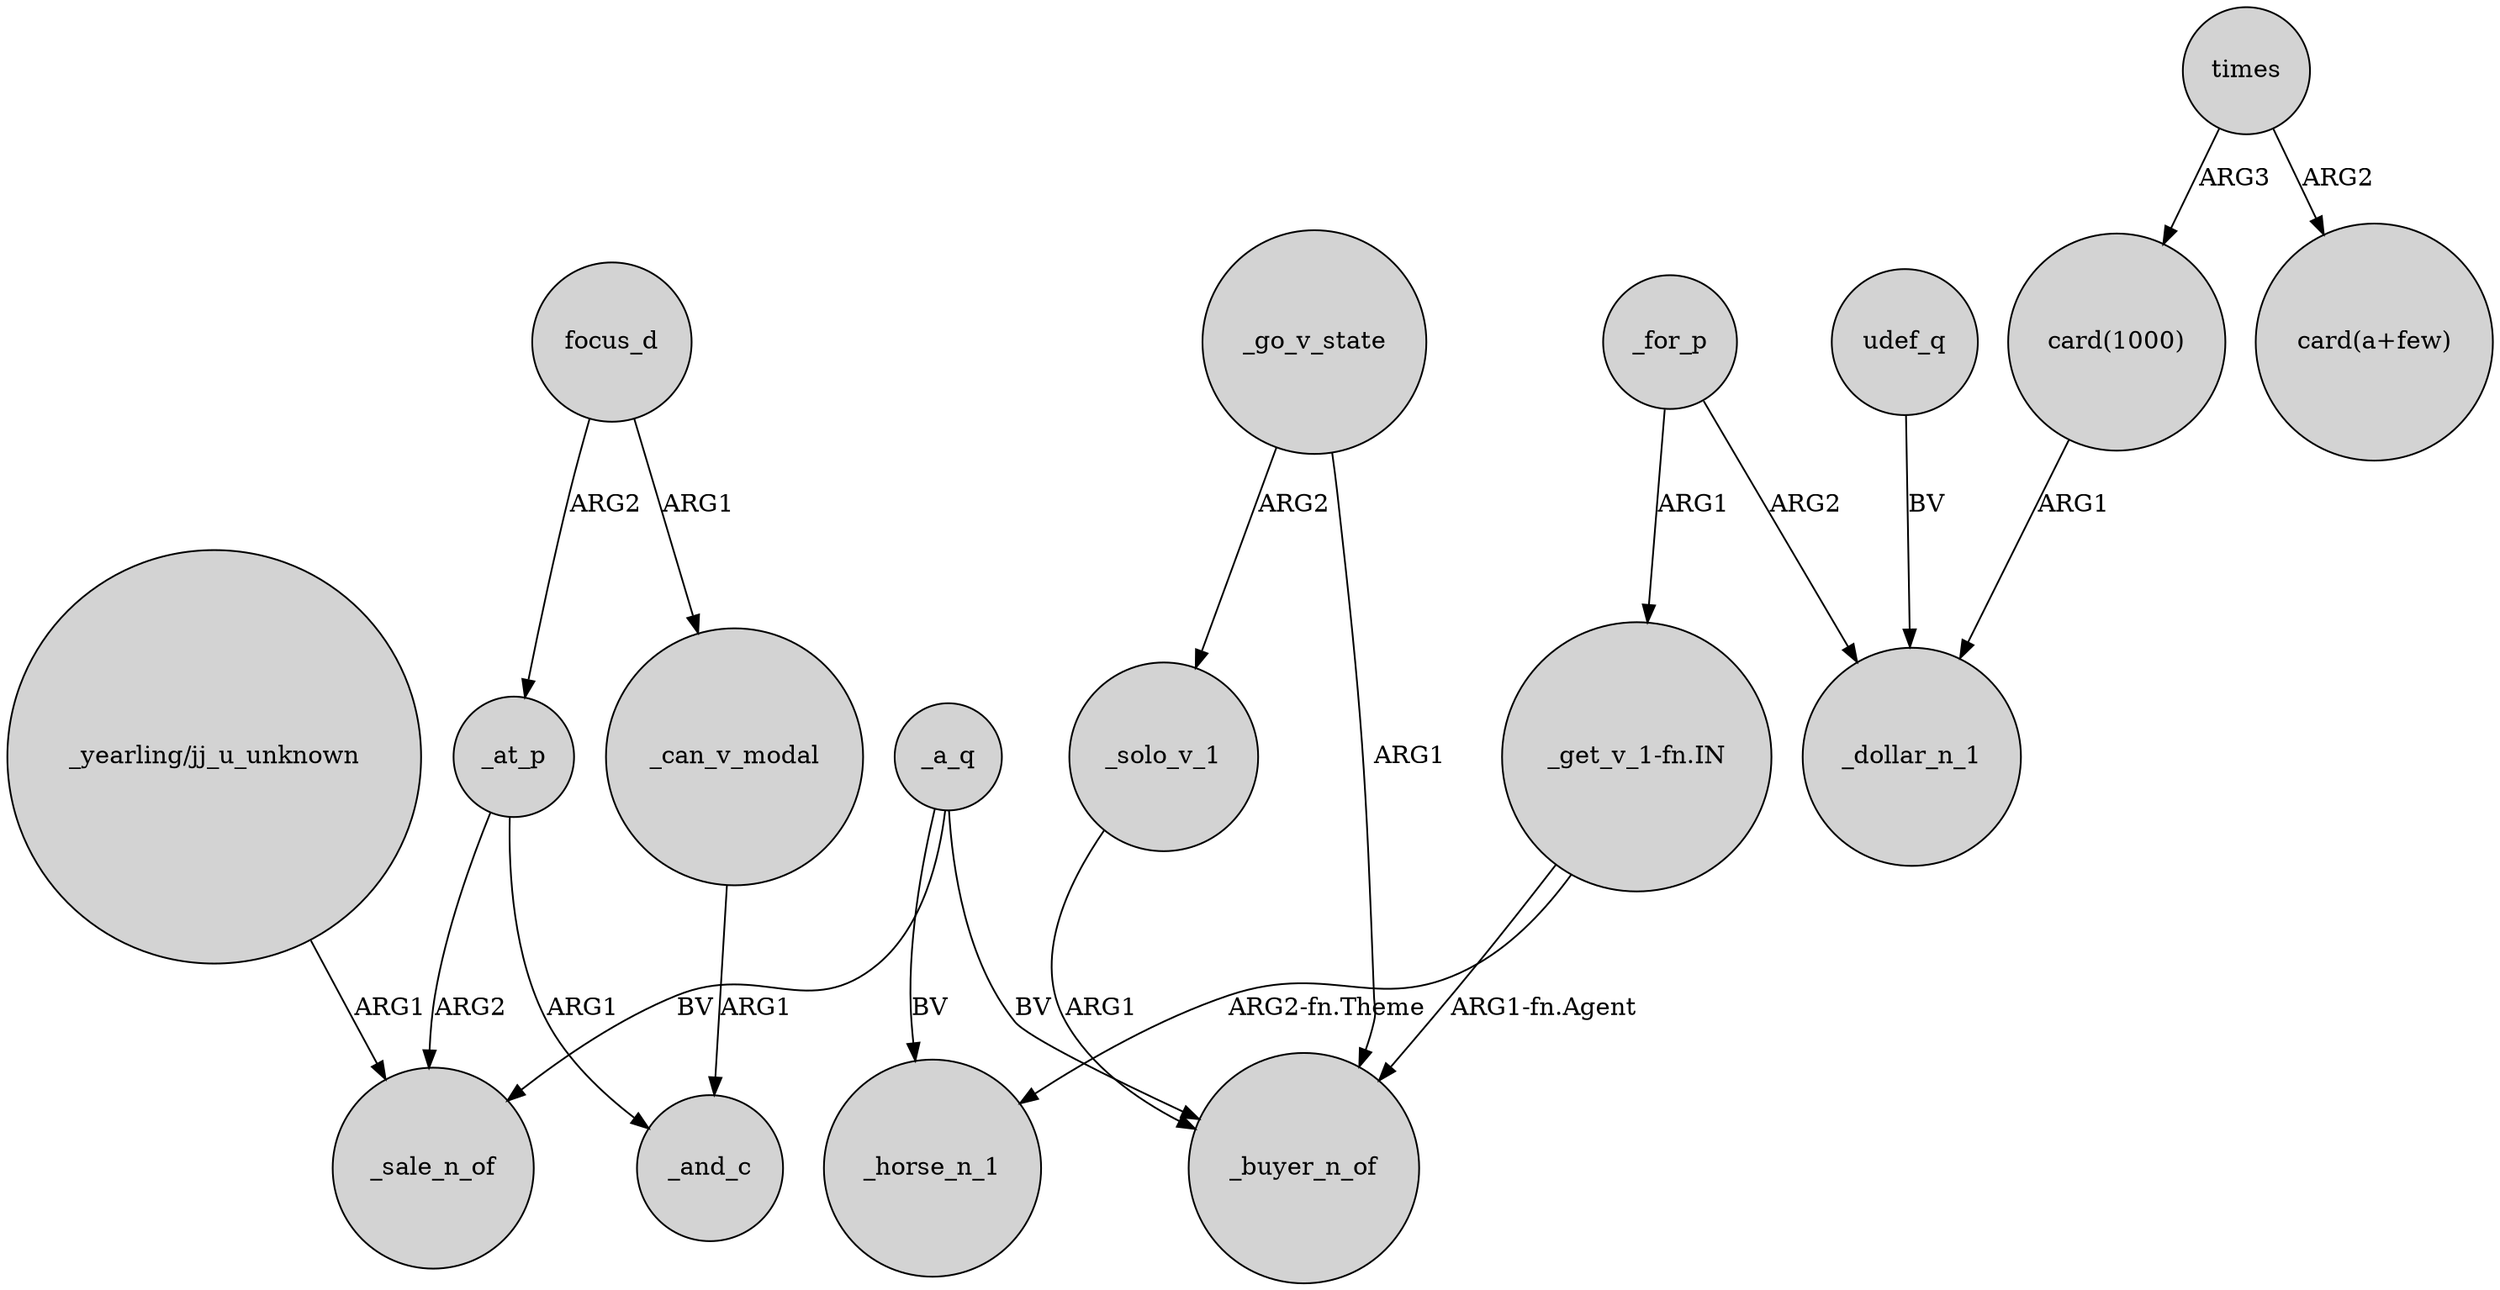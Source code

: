 digraph {
	node [shape=circle style=filled]
	_a_q -> _sale_n_of [label=BV]
	_for_p -> _dollar_n_1 [label=ARG2]
	"card(1000)" -> _dollar_n_1 [label=ARG1]
	_solo_v_1 -> _buyer_n_of [label=ARG1]
	"_yearling/jj_u_unknown" -> _sale_n_of [label=ARG1]
	_for_p -> "_get_v_1-fn.IN" [label=ARG1]
	_go_v_state -> _solo_v_1 [label=ARG2]
	focus_d -> _at_p [label=ARG2]
	_at_p -> _and_c [label=ARG1]
	_a_q -> _buyer_n_of [label=BV]
	"_get_v_1-fn.IN" -> _buyer_n_of [label="ARG1-fn.Agent"]
	"_get_v_1-fn.IN" -> _horse_n_1 [label="ARG2-fn.Theme"]
	_go_v_state -> _buyer_n_of [label=ARG1]
	_can_v_modal -> _and_c [label=ARG1]
	focus_d -> _can_v_modal [label=ARG1]
	times -> "card(a+few)" [label=ARG2]
	_at_p -> _sale_n_of [label=ARG2]
	udef_q -> _dollar_n_1 [label=BV]
	_a_q -> _horse_n_1 [label=BV]
	times -> "card(1000)" [label=ARG3]
}
